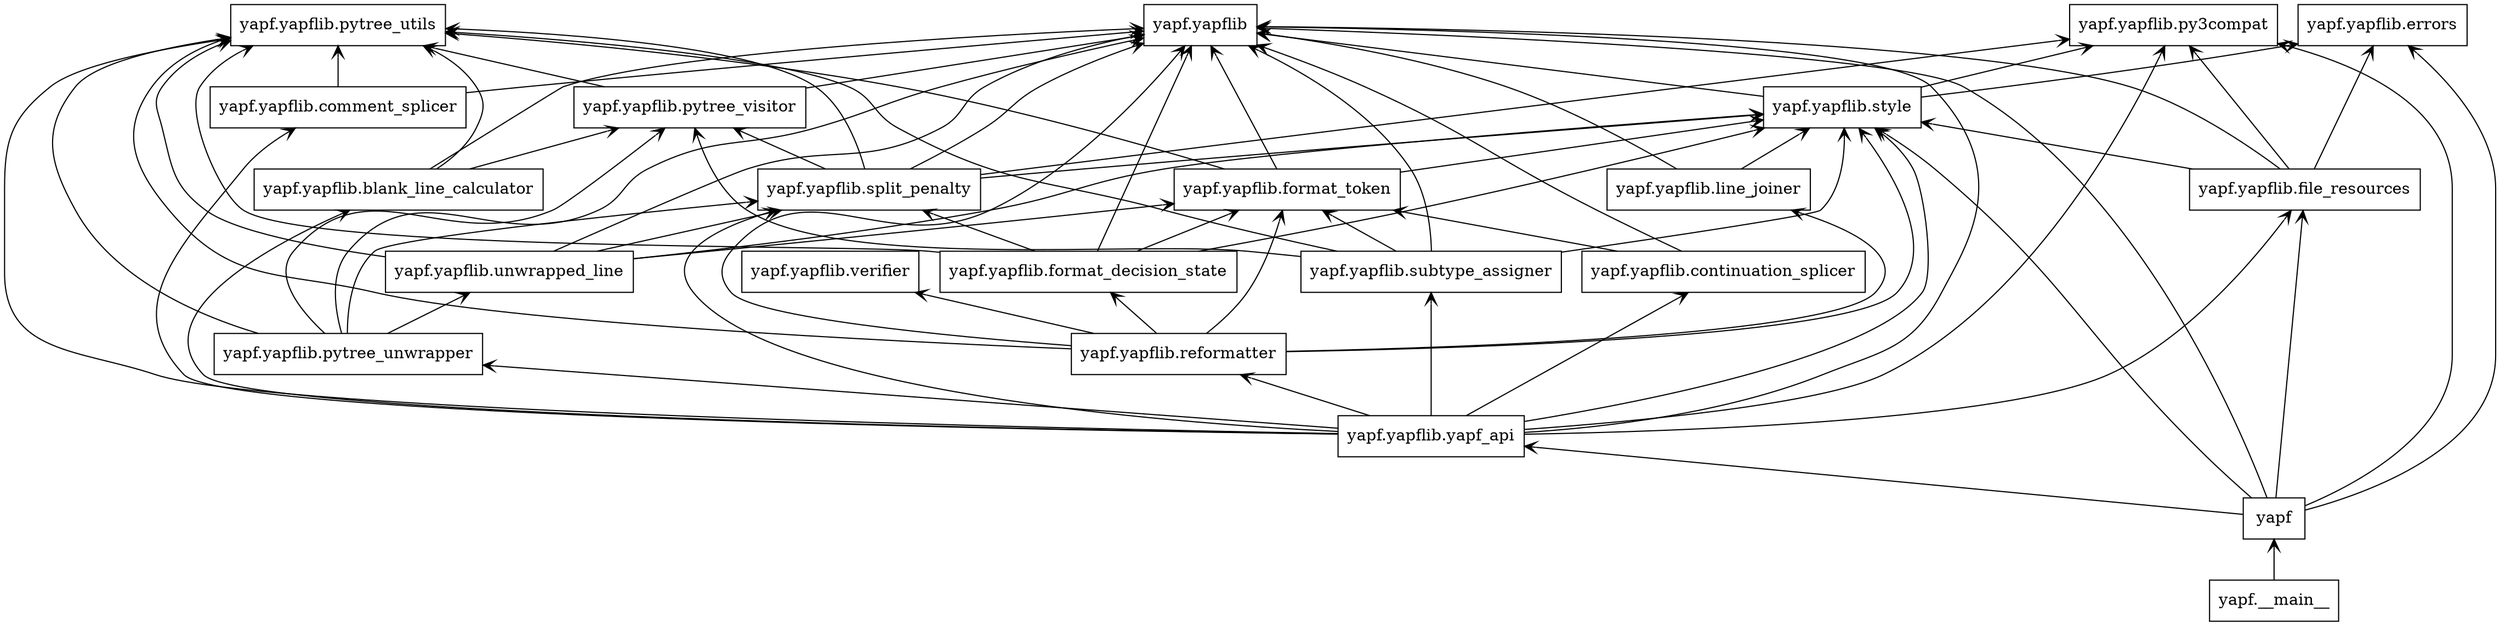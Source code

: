 digraph "packages_1" {
rankdir=BT
charset="utf-8"
"yapf" [color="black", label=<yapf>, shape="box", style="solid"];
"yapf.__main__" [color="black", label=<yapf.__main__>, shape="box", style="solid"];
"yapf.yapflib" [color="black", label=<yapf.yapflib>, shape="box", style="solid"];
"yapf.yapflib.blank_line_calculator" [color="black", label=<yapf.yapflib.blank_line_calculator>, shape="box", style="solid"];
"yapf.yapflib.comment_splicer" [color="black", label=<yapf.yapflib.comment_splicer>, shape="box", style="solid"];
"yapf.yapflib.continuation_splicer" [color="black", label=<yapf.yapflib.continuation_splicer>, shape="box", style="solid"];
"yapf.yapflib.errors" [color="black", label=<yapf.yapflib.errors>, shape="box", style="solid"];
"yapf.yapflib.file_resources" [color="black", label=<yapf.yapflib.file_resources>, shape="box", style="solid"];
"yapf.yapflib.format_decision_state" [color="black", label=<yapf.yapflib.format_decision_state>, shape="box", style="solid"];
"yapf.yapflib.format_token" [color="black", label=<yapf.yapflib.format_token>, shape="box", style="solid"];
"yapf.yapflib.line_joiner" [color="black", label=<yapf.yapflib.line_joiner>, shape="box", style="solid"];
"yapf.yapflib.py3compat" [color="black", label=<yapf.yapflib.py3compat>, shape="box", style="solid"];
"yapf.yapflib.pytree_unwrapper" [color="black", label=<yapf.yapflib.pytree_unwrapper>, shape="box", style="solid"];
"yapf.yapflib.pytree_utils" [color="black", label=<yapf.yapflib.pytree_utils>, shape="box", style="solid"];
"yapf.yapflib.pytree_visitor" [color="black", label=<yapf.yapflib.pytree_visitor>, shape="box", style="solid"];
"yapf.yapflib.reformatter" [color="black", label=<yapf.yapflib.reformatter>, shape="box", style="solid"];
"yapf.yapflib.split_penalty" [color="black", label=<yapf.yapflib.split_penalty>, shape="box", style="solid"];
"yapf.yapflib.style" [color="black", label=<yapf.yapflib.style>, shape="box", style="solid"];
"yapf.yapflib.subtype_assigner" [color="black", label=<yapf.yapflib.subtype_assigner>, shape="box", style="solid"];
"yapf.yapflib.unwrapped_line" [color="black", label=<yapf.yapflib.unwrapped_line>, shape="box", style="solid"];
"yapf.yapflib.verifier" [color="black", label=<yapf.yapflib.verifier>, shape="box", style="solid"];
"yapf.yapflib.yapf_api" [color="black", label=<yapf.yapflib.yapf_api>, shape="box", style="solid"];
"yapf" -> "yapf.yapflib" [arrowhead="open", arrowtail="none"];
"yapf" -> "yapf.yapflib.errors" [arrowhead="open", arrowtail="none"];
"yapf" -> "yapf.yapflib.file_resources" [arrowhead="open", arrowtail="none"];
"yapf" -> "yapf.yapflib.py3compat" [arrowhead="open", arrowtail="none"];
"yapf" -> "yapf.yapflib.style" [arrowhead="open", arrowtail="none"];
"yapf" -> "yapf.yapflib.yapf_api" [arrowhead="open", arrowtail="none"];
"yapf.__main__" -> "yapf" [arrowhead="open", arrowtail="none"];
"yapf.yapflib.blank_line_calculator" -> "yapf.yapflib" [arrowhead="open", arrowtail="none"];
"yapf.yapflib.blank_line_calculator" -> "yapf.yapflib.pytree_utils" [arrowhead="open", arrowtail="none"];
"yapf.yapflib.blank_line_calculator" -> "yapf.yapflib.pytree_visitor" [arrowhead="open", arrowtail="none"];
"yapf.yapflib.comment_splicer" -> "yapf.yapflib" [arrowhead="open", arrowtail="none"];
"yapf.yapflib.comment_splicer" -> "yapf.yapflib.pytree_utils" [arrowhead="open", arrowtail="none"];
"yapf.yapflib.continuation_splicer" -> "yapf.yapflib" [arrowhead="open", arrowtail="none"];
"yapf.yapflib.continuation_splicer" -> "yapf.yapflib.format_token" [arrowhead="open", arrowtail="none"];
"yapf.yapflib.file_resources" -> "yapf.yapflib" [arrowhead="open", arrowtail="none"];
"yapf.yapflib.file_resources" -> "yapf.yapflib.errors" [arrowhead="open", arrowtail="none"];
"yapf.yapflib.file_resources" -> "yapf.yapflib.py3compat" [arrowhead="open", arrowtail="none"];
"yapf.yapflib.file_resources" -> "yapf.yapflib.style" [arrowhead="open", arrowtail="none"];
"yapf.yapflib.format_decision_state" -> "yapf.yapflib" [arrowhead="open", arrowtail="none"];
"yapf.yapflib.format_decision_state" -> "yapf.yapflib.format_token" [arrowhead="open", arrowtail="none"];
"yapf.yapflib.format_decision_state" -> "yapf.yapflib.pytree_utils" [arrowhead="open", arrowtail="none"];
"yapf.yapflib.format_decision_state" -> "yapf.yapflib.split_penalty" [arrowhead="open", arrowtail="none"];
"yapf.yapflib.format_decision_state" -> "yapf.yapflib.style" [arrowhead="open", arrowtail="none"];
"yapf.yapflib.format_token" -> "yapf.yapflib" [arrowhead="open", arrowtail="none"];
"yapf.yapflib.format_token" -> "yapf.yapflib.pytree_utils" [arrowhead="open", arrowtail="none"];
"yapf.yapflib.format_token" -> "yapf.yapflib.style" [arrowhead="open", arrowtail="none"];
"yapf.yapflib.line_joiner" -> "yapf.yapflib" [arrowhead="open", arrowtail="none"];
"yapf.yapflib.line_joiner" -> "yapf.yapflib.style" [arrowhead="open", arrowtail="none"];
"yapf.yapflib.pytree_unwrapper" -> "yapf.yapflib" [arrowhead="open", arrowtail="none"];
"yapf.yapflib.pytree_unwrapper" -> "yapf.yapflib.pytree_utils" [arrowhead="open", arrowtail="none"];
"yapf.yapflib.pytree_unwrapper" -> "yapf.yapflib.pytree_visitor" [arrowhead="open", arrowtail="none"];
"yapf.yapflib.pytree_unwrapper" -> "yapf.yapflib.split_penalty" [arrowhead="open", arrowtail="none"];
"yapf.yapflib.pytree_unwrapper" -> "yapf.yapflib.unwrapped_line" [arrowhead="open", arrowtail="none"];
"yapf.yapflib.pytree_visitor" -> "yapf.yapflib" [arrowhead="open", arrowtail="none"];
"yapf.yapflib.pytree_visitor" -> "yapf.yapflib.pytree_utils" [arrowhead="open", arrowtail="none"];
"yapf.yapflib.reformatter" -> "yapf.yapflib" [arrowhead="open", arrowtail="none"];
"yapf.yapflib.reformatter" -> "yapf.yapflib.format_decision_state" [arrowhead="open", arrowtail="none"];
"yapf.yapflib.reformatter" -> "yapf.yapflib.format_token" [arrowhead="open", arrowtail="none"];
"yapf.yapflib.reformatter" -> "yapf.yapflib.line_joiner" [arrowhead="open", arrowtail="none"];
"yapf.yapflib.reformatter" -> "yapf.yapflib.pytree_utils" [arrowhead="open", arrowtail="none"];
"yapf.yapflib.reformatter" -> "yapf.yapflib.style" [arrowhead="open", arrowtail="none"];
"yapf.yapflib.reformatter" -> "yapf.yapflib.verifier" [arrowhead="open", arrowtail="none"];
"yapf.yapflib.split_penalty" -> "yapf.yapflib" [arrowhead="open", arrowtail="none"];
"yapf.yapflib.split_penalty" -> "yapf.yapflib.py3compat" [arrowhead="open", arrowtail="none"];
"yapf.yapflib.split_penalty" -> "yapf.yapflib.pytree_utils" [arrowhead="open", arrowtail="none"];
"yapf.yapflib.split_penalty" -> "yapf.yapflib.pytree_visitor" [arrowhead="open", arrowtail="none"];
"yapf.yapflib.split_penalty" -> "yapf.yapflib.style" [arrowhead="open", arrowtail="none"];
"yapf.yapflib.style" -> "yapf.yapflib" [arrowhead="open", arrowtail="none"];
"yapf.yapflib.style" -> "yapf.yapflib.errors" [arrowhead="open", arrowtail="none"];
"yapf.yapflib.style" -> "yapf.yapflib.py3compat" [arrowhead="open", arrowtail="none"];
"yapf.yapflib.subtype_assigner" -> "yapf.yapflib" [arrowhead="open", arrowtail="none"];
"yapf.yapflib.subtype_assigner" -> "yapf.yapflib.format_token" [arrowhead="open", arrowtail="none"];
"yapf.yapflib.subtype_assigner" -> "yapf.yapflib.pytree_utils" [arrowhead="open", arrowtail="none"];
"yapf.yapflib.subtype_assigner" -> "yapf.yapflib.pytree_visitor" [arrowhead="open", arrowtail="none"];
"yapf.yapflib.subtype_assigner" -> "yapf.yapflib.style" [arrowhead="open", arrowtail="none"];
"yapf.yapflib.unwrapped_line" -> "yapf.yapflib" [arrowhead="open", arrowtail="none"];
"yapf.yapflib.unwrapped_line" -> "yapf.yapflib.format_token" [arrowhead="open", arrowtail="none"];
"yapf.yapflib.unwrapped_line" -> "yapf.yapflib.pytree_utils" [arrowhead="open", arrowtail="none"];
"yapf.yapflib.unwrapped_line" -> "yapf.yapflib.split_penalty" [arrowhead="open", arrowtail="none"];
"yapf.yapflib.unwrapped_line" -> "yapf.yapflib.style" [arrowhead="open", arrowtail="none"];
"yapf.yapflib.yapf_api" -> "yapf.yapflib" [arrowhead="open", arrowtail="none"];
"yapf.yapflib.yapf_api" -> "yapf.yapflib.blank_line_calculator" [arrowhead="open", arrowtail="none"];
"yapf.yapflib.yapf_api" -> "yapf.yapflib.comment_splicer" [arrowhead="open", arrowtail="none"];
"yapf.yapflib.yapf_api" -> "yapf.yapflib.continuation_splicer" [arrowhead="open", arrowtail="none"];
"yapf.yapflib.yapf_api" -> "yapf.yapflib.file_resources" [arrowhead="open", arrowtail="none"];
"yapf.yapflib.yapf_api" -> "yapf.yapflib.py3compat" [arrowhead="open", arrowtail="none"];
"yapf.yapflib.yapf_api" -> "yapf.yapflib.pytree_unwrapper" [arrowhead="open", arrowtail="none"];
"yapf.yapflib.yapf_api" -> "yapf.yapflib.pytree_utils" [arrowhead="open", arrowtail="none"];
"yapf.yapflib.yapf_api" -> "yapf.yapflib.reformatter" [arrowhead="open", arrowtail="none"];
"yapf.yapflib.yapf_api" -> "yapf.yapflib.split_penalty" [arrowhead="open", arrowtail="none"];
"yapf.yapflib.yapf_api" -> "yapf.yapflib.style" [arrowhead="open", arrowtail="none"];
"yapf.yapflib.yapf_api" -> "yapf.yapflib.subtype_assigner" [arrowhead="open", arrowtail="none"];
}
